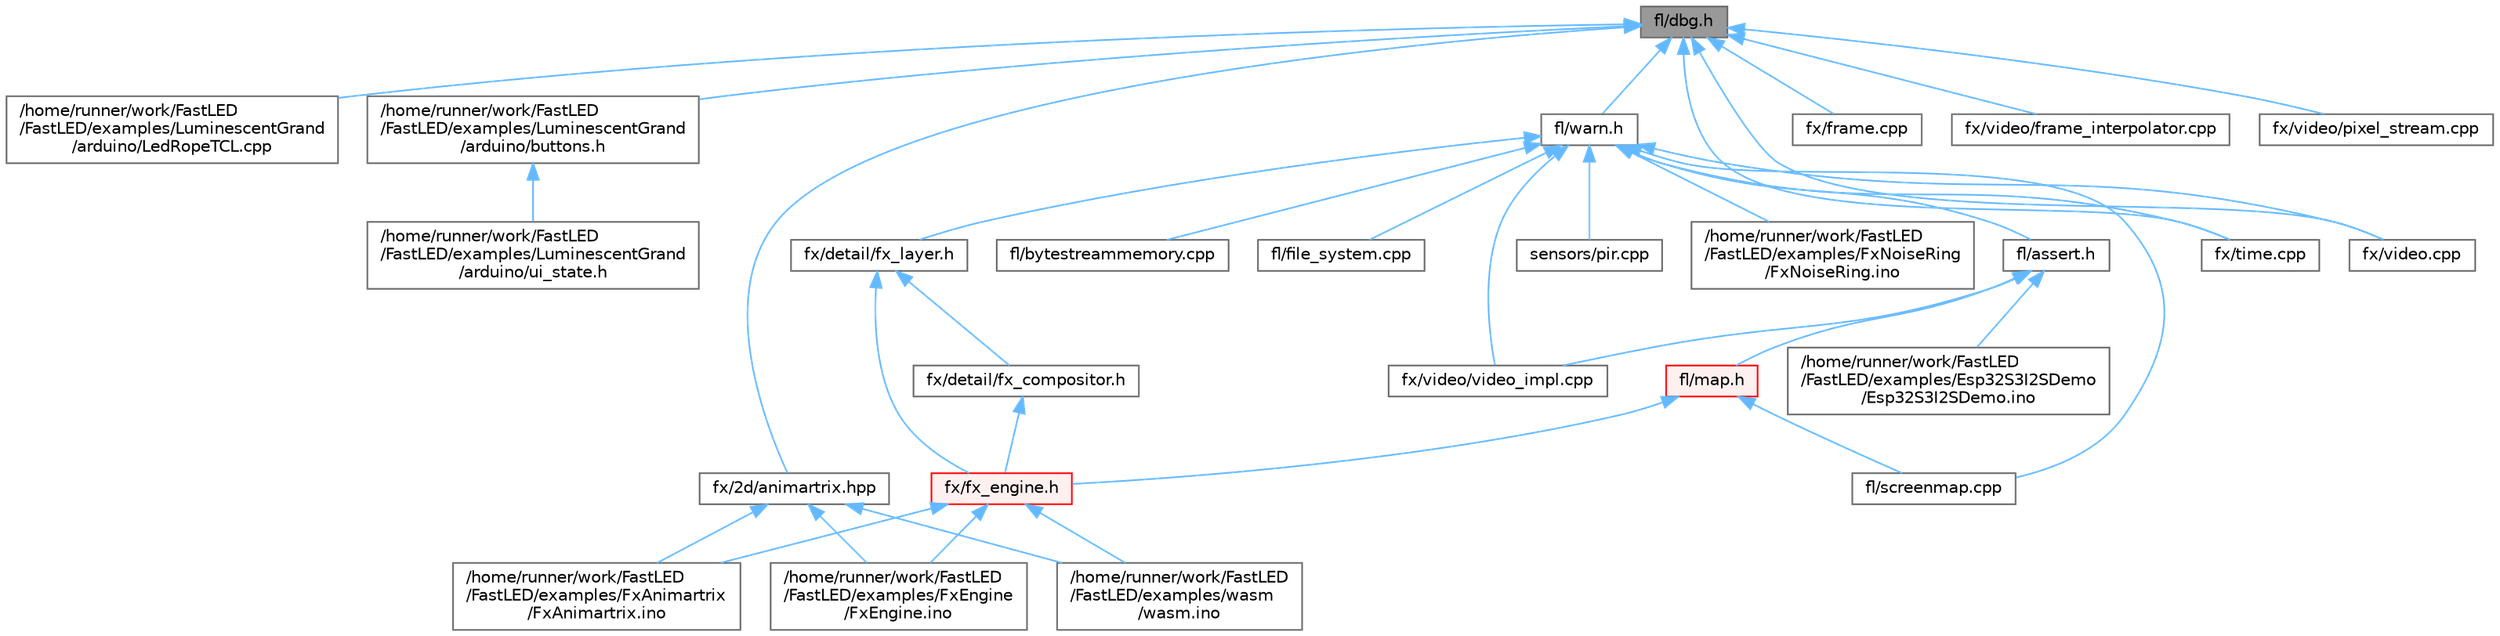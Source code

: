 digraph "fl/dbg.h"
{
 // INTERACTIVE_SVG=YES
 // LATEX_PDF_SIZE
  bgcolor="transparent";
  edge [fontname=Helvetica,fontsize=10,labelfontname=Helvetica,labelfontsize=10];
  node [fontname=Helvetica,fontsize=10,shape=box,height=0.2,width=0.4];
  Node1 [id="Node000001",label="fl/dbg.h",height=0.2,width=0.4,color="gray40", fillcolor="grey60", style="filled", fontcolor="black",tooltip=" "];
  Node1 -> Node2 [id="edge1_Node000001_Node000002",dir="back",color="steelblue1",style="solid",tooltip=" "];
  Node2 [id="Node000002",label="/home/runner/work/FastLED\l/FastLED/examples/LuminescentGrand\l/arduino/LedRopeTCL.cpp",height=0.2,width=0.4,color="grey40", fillcolor="white", style="filled",URL="$d6/dc9/_led_rope_t_c_l_8cpp.html",tooltip=" "];
  Node1 -> Node3 [id="edge2_Node000001_Node000003",dir="back",color="steelblue1",style="solid",tooltip=" "];
  Node3 [id="Node000003",label="/home/runner/work/FastLED\l/FastLED/examples/LuminescentGrand\l/arduino/buttons.h",height=0.2,width=0.4,color="grey40", fillcolor="white", style="filled",URL="$de/d05/buttons_8h.html",tooltip=" "];
  Node3 -> Node4 [id="edge3_Node000003_Node000004",dir="back",color="steelblue1",style="solid",tooltip=" "];
  Node4 [id="Node000004",label="/home/runner/work/FastLED\l/FastLED/examples/LuminescentGrand\l/arduino/ui_state.h",height=0.2,width=0.4,color="grey40", fillcolor="white", style="filled",URL="$d9/da7/ui__state_8h.html",tooltip=" "];
  Node1 -> Node5 [id="edge4_Node000001_Node000005",dir="back",color="steelblue1",style="solid",tooltip=" "];
  Node5 [id="Node000005",label="fl/warn.h",height=0.2,width=0.4,color="grey40", fillcolor="white", style="filled",URL="$de/d77/warn_8h.html",tooltip=" "];
  Node5 -> Node6 [id="edge5_Node000005_Node000006",dir="back",color="steelblue1",style="solid",tooltip=" "];
  Node6 [id="Node000006",label="/home/runner/work/FastLED\l/FastLED/examples/FxNoiseRing\l/FxNoiseRing.ino",height=0.2,width=0.4,color="grey40", fillcolor="white", style="filled",URL="$d3/dac/_fx_noise_ring_8ino.html",tooltip=" "];
  Node5 -> Node7 [id="edge6_Node000005_Node000007",dir="back",color="steelblue1",style="solid",tooltip=" "];
  Node7 [id="Node000007",label="fl/assert.h",height=0.2,width=0.4,color="grey40", fillcolor="white", style="filled",URL="$dc/da7/assert_8h.html",tooltip=" "];
  Node7 -> Node8 [id="edge7_Node000007_Node000008",dir="back",color="steelblue1",style="solid",tooltip=" "];
  Node8 [id="Node000008",label="/home/runner/work/FastLED\l/FastLED/examples/Esp32S3I2SDemo\l/Esp32S3I2SDemo.ino",height=0.2,width=0.4,color="grey40", fillcolor="white", style="filled",URL="$db/de9/_esp32_s3_i2_s_demo_8ino.html",tooltip=" "];
  Node7 -> Node9 [id="edge8_Node000007_Node000009",dir="back",color="steelblue1",style="solid",tooltip=" "];
  Node9 [id="Node000009",label="fl/map.h",height=0.2,width=0.4,color="red", fillcolor="#FFF0F0", style="filled",URL="$dc/db7/map_8h.html",tooltip=" "];
  Node9 -> Node13 [id="edge9_Node000009_Node000013",dir="back",color="steelblue1",style="solid",tooltip=" "];
  Node13 [id="Node000013",label="fl/screenmap.cpp",height=0.2,width=0.4,color="grey40", fillcolor="white", style="filled",URL="$d9/d6f/screenmap_8cpp.html",tooltip=" "];
  Node9 -> Node131 [id="edge10_Node000009_Node000131",dir="back",color="steelblue1",style="solid",tooltip=" "];
  Node131 [id="Node000131",label="fx/fx_engine.h",height=0.2,width=0.4,color="red", fillcolor="#FFF0F0", style="filled",URL="$d9/d3c/fx__engine_8h.html",tooltip=" "];
  Node131 -> Node42 [id="edge11_Node000131_Node000042",dir="back",color="steelblue1",style="solid",tooltip=" "];
  Node42 [id="Node000042",label="/home/runner/work/FastLED\l/FastLED/examples/FxAnimartrix\l/FxAnimartrix.ino",height=0.2,width=0.4,color="grey40", fillcolor="white", style="filled",URL="$dd/d96/_fx_animartrix_8ino.html",tooltip=" "];
  Node131 -> Node45 [id="edge12_Node000131_Node000045",dir="back",color="steelblue1",style="solid",tooltip=" "];
  Node45 [id="Node000045",label="/home/runner/work/FastLED\l/FastLED/examples/FxEngine\l/FxEngine.ino",height=0.2,width=0.4,color="grey40", fillcolor="white", style="filled",URL="$d6/d35/_fx_engine_8ino.html",tooltip="Demonstrates how to use the FxEngine to switch between different effects on a 2D LED matrix."];
  Node131 -> Node76 [id="edge13_Node000131_Node000076",dir="back",color="steelblue1",style="solid",tooltip=" "];
  Node76 [id="Node000076",label="/home/runner/work/FastLED\l/FastLED/examples/wasm\l/wasm.ino",height=0.2,width=0.4,color="grey40", fillcolor="white", style="filled",URL="$d7/dd3/wasm_8ino.html",tooltip="Demonstrates an advanced ino file with multiple effects and UI elements."];
  Node7 -> Node137 [id="edge14_Node000007_Node000137",dir="back",color="steelblue1",style="solid",tooltip=" "];
  Node137 [id="Node000137",label="fx/video/video_impl.cpp",height=0.2,width=0.4,color="grey40", fillcolor="white", style="filled",URL="$d0/d7f/video__impl_8cpp.html",tooltip=" "];
  Node5 -> Node138 [id="edge15_Node000005_Node000138",dir="back",color="steelblue1",style="solid",tooltip=" "];
  Node138 [id="Node000138",label="fl/bytestreammemory.cpp",height=0.2,width=0.4,color="grey40", fillcolor="white", style="filled",URL="$de/d95/bytestreammemory_8cpp.html",tooltip=" "];
  Node5 -> Node128 [id="edge16_Node000005_Node000128",dir="back",color="steelblue1",style="solid",tooltip=" "];
  Node128 [id="Node000128",label="fl/file_system.cpp",height=0.2,width=0.4,color="grey40", fillcolor="white", style="filled",URL="$d4/d37/file__system_8cpp.html",tooltip=" "];
  Node5 -> Node13 [id="edge17_Node000005_Node000013",dir="back",color="steelblue1",style="solid",tooltip=" "];
  Node5 -> Node139 [id="edge18_Node000005_Node000139",dir="back",color="steelblue1",style="solid",tooltip=" "];
  Node139 [id="Node000139",label="fx/detail/fx_layer.h",height=0.2,width=0.4,color="grey40", fillcolor="white", style="filled",URL="$d7/d2f/fx__layer_8h.html",tooltip=" "];
  Node139 -> Node140 [id="edge19_Node000139_Node000140",dir="back",color="steelblue1",style="solid",tooltip=" "];
  Node140 [id="Node000140",label="fx/detail/fx_compositor.h",height=0.2,width=0.4,color="grey40", fillcolor="white", style="filled",URL="$d5/d6b/fx__compositor_8h.html",tooltip=" "];
  Node140 -> Node131 [id="edge20_Node000140_Node000131",dir="back",color="steelblue1",style="solid",tooltip=" "];
  Node139 -> Node131 [id="edge21_Node000139_Node000131",dir="back",color="steelblue1",style="solid",tooltip=" "];
  Node5 -> Node141 [id="edge22_Node000005_Node000141",dir="back",color="steelblue1",style="solid",tooltip=" "];
  Node141 [id="Node000141",label="fx/time.cpp",height=0.2,width=0.4,color="grey40", fillcolor="white", style="filled",URL="$de/daf/time_8cpp.html",tooltip=" "];
  Node5 -> Node134 [id="edge23_Node000005_Node000134",dir="back",color="steelblue1",style="solid",tooltip=" "];
  Node134 [id="Node000134",label="fx/video.cpp",height=0.2,width=0.4,color="grey40", fillcolor="white", style="filled",URL="$d0/d05/video_8cpp.html",tooltip=" "];
  Node5 -> Node137 [id="edge24_Node000005_Node000137",dir="back",color="steelblue1",style="solid",tooltip=" "];
  Node5 -> Node91 [id="edge25_Node000005_Node000091",dir="back",color="steelblue1",style="solid",tooltip=" "];
  Node91 [id="Node000091",label="sensors/pir.cpp",height=0.2,width=0.4,color="grey40", fillcolor="white", style="filled",URL="$d2/da7/pir_8cpp.html",tooltip=" "];
  Node1 -> Node142 [id="edge26_Node000001_Node000142",dir="back",color="steelblue1",style="solid",tooltip=" "];
  Node142 [id="Node000142",label="fx/2d/animartrix.hpp",height=0.2,width=0.4,color="grey40", fillcolor="white", style="filled",URL="$d3/dc3/animartrix_8hpp.html",tooltip=" "];
  Node142 -> Node42 [id="edge27_Node000142_Node000042",dir="back",color="steelblue1",style="solid",tooltip=" "];
  Node142 -> Node45 [id="edge28_Node000142_Node000045",dir="back",color="steelblue1",style="solid",tooltip=" "];
  Node142 -> Node76 [id="edge29_Node000142_Node000076",dir="back",color="steelblue1",style="solid",tooltip=" "];
  Node1 -> Node143 [id="edge30_Node000001_Node000143",dir="back",color="steelblue1",style="solid",tooltip=" "];
  Node143 [id="Node000143",label="fx/frame.cpp",height=0.2,width=0.4,color="grey40", fillcolor="white", style="filled",URL="$da/d14/frame_8cpp.html",tooltip=" "];
  Node1 -> Node141 [id="edge31_Node000001_Node000141",dir="back",color="steelblue1",style="solid",tooltip=" "];
  Node1 -> Node134 [id="edge32_Node000001_Node000134",dir="back",color="steelblue1",style="solid",tooltip=" "];
  Node1 -> Node135 [id="edge33_Node000001_Node000135",dir="back",color="steelblue1",style="solid",tooltip=" "];
  Node135 [id="Node000135",label="fx/video/frame_interpolator.cpp",height=0.2,width=0.4,color="grey40", fillcolor="white", style="filled",URL="$d5/da4/frame__interpolator_8cpp.html",tooltip=" "];
  Node1 -> Node144 [id="edge34_Node000001_Node000144",dir="back",color="steelblue1",style="solid",tooltip=" "];
  Node144 [id="Node000144",label="fx/video/pixel_stream.cpp",height=0.2,width=0.4,color="grey40", fillcolor="white", style="filled",URL="$da/d7a/pixel__stream_8cpp.html",tooltip=" "];
}
